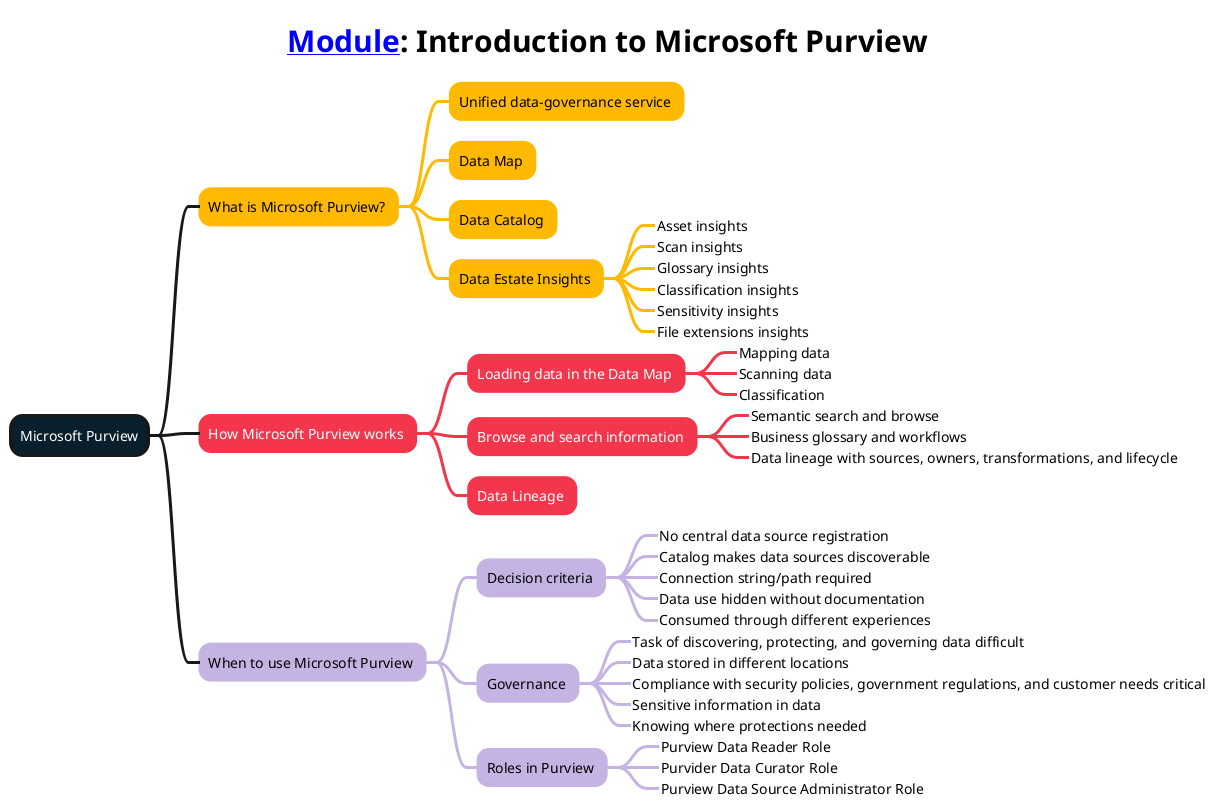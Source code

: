 @startmindmap
<style>
title {
        FontSize 30
        FontColor #000000
    }
mindmapDiagram {
    :depth(0) {
        BackgroundColor #091f2c
        FontColor #ffffff
        LineThickness 3.0
    }
    .topic1 {
        BackgroundColor #ffb900
        LineColor #ffb900
        LineThickness 3.0
        FontColor #000000
    }
    .topic2 {
        BackgroundColor #f4364c
        LineColor #f4364c
        LineThickness 3.0
        FontColor #ffffff
    }
    .topic3 {
        BackgroundColor #c5b4e3
        LineColor #c5b4e3
        LineThickness 3.0
        FontColor #000000
    }
    .topic4 {
        BackgroundColor #e1d3c7
        LineColor #e1d3c7
        LineThickness 3.0
        FontColor #000000
    }
    .topic5 {
        BackgroundColor #07641d
        LineColor #07641d
        LineThickness 3.0
        FontColor #ffffff
    }
}
</style>
title [[https://learn.microsoft.com/training/modules/intro-to-microsoft-purview/ Module]]: Introduction to Microsoft Purview
+ Microsoft Purview
++ What is Microsoft Purview? <<topic1>>
+++ Unified data-governance service <<topic1>>
+++ Data Map <<topic1>>
+++ Data Catalog <<topic1>>
+++ Data Estate Insights <<topic1>>
++++_ Asset insights
++++_ Scan insights
++++_ Glossary insights
++++_ Classification insights
++++_ Sensitivity insights
++++_ File extensions insights
++ How Microsoft Purview works <<topic2>>
+++ Loading data in the Data Map <<topic2>>
++++_ Mapping data
++++_ Scanning data
++++_ Classification
+++ Browse and search information <<topic2>>
++++_ Semantic search and browse
++++_ Business glossary and workflows
++++_ Data lineage with sources, owners, transformations, and lifecycle
+++ Data Lineage <<topic2>>
++ When to use Microsoft Purview <<topic3>>
+++ Decision criteria <<topic3>>
++++_ No central data source registration
++++_ Catalog makes data sources discoverable
++++_ Connection string/path required
++++_ Data use hidden without documentation
++++_ Consumed through different experiences
+++ Governance <<topic3>>
++++_ Task of discovering, protecting, and governing data difficult
++++_ Data stored in different locations
++++_ Compliance with security policies, government regulations, and customer needs critical
++++_ Sensitive information in data
++++_ Knowing where protections needed
+++ Roles in Purview <<topic3>>
++++_ Purview Data Reader Role
++++_ Purvider Data Curator Role
++++_ Purview Data Source Administrator Role
@endmindmap
